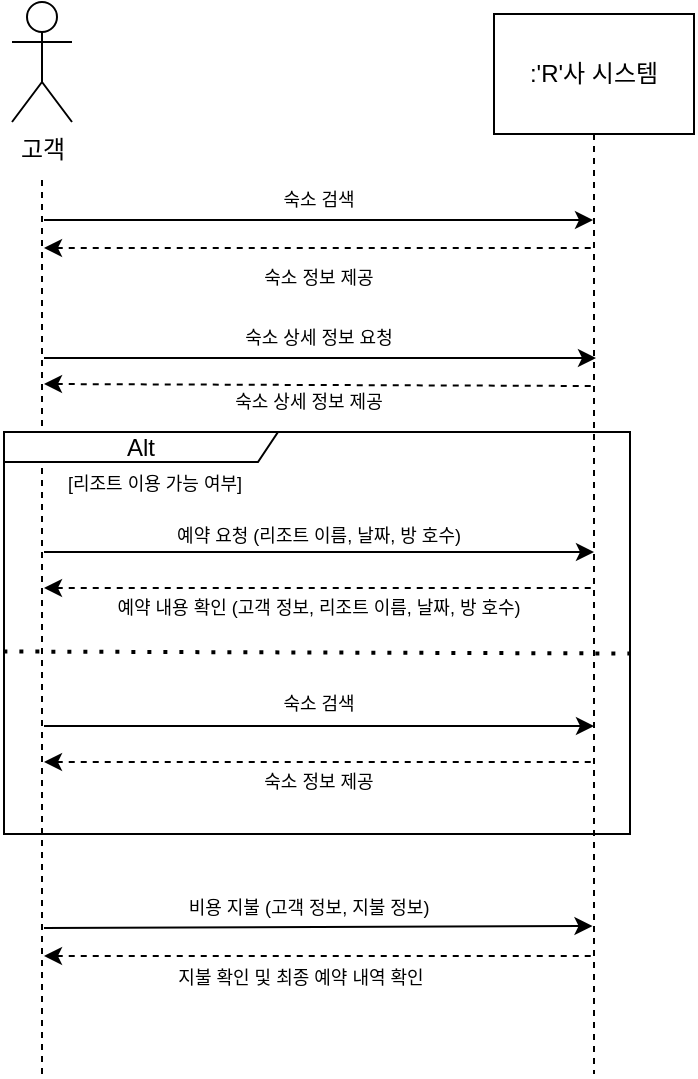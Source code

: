 <mxfile version="21.3.7" type="github">
  <diagram name="Page-1" id="2YBvvXClWsGukQMizWep">
    <mxGraphModel dx="500" dy="277" grid="1" gridSize="10" guides="1" tooltips="1" connect="1" arrows="1" fold="1" page="1" pageScale="1" pageWidth="850" pageHeight="1100" math="0" shadow="0">
      <root>
        <mxCell id="0" />
        <mxCell id="1" parent="0" />
        <mxCell id="OeKNVEEBHDEB7mtfJP_2-1" value="고객" style="shape=umlActor;verticalLabelPosition=bottom;verticalAlign=top;html=1;outlineConnect=0;" vertex="1" parent="1">
          <mxGeometry x="184" y="344" width="30" height="60" as="geometry" />
        </mxCell>
        <mxCell id="OeKNVEEBHDEB7mtfJP_2-3" value="" style="endArrow=none;dashed=1;html=1;rounded=0;" edge="1" parent="1">
          <mxGeometry width="50" height="50" relative="1" as="geometry">
            <mxPoint x="199" y="880" as="sourcePoint" />
            <mxPoint x="199" y="430" as="targetPoint" />
          </mxGeometry>
        </mxCell>
        <mxCell id="OeKNVEEBHDEB7mtfJP_2-4" value=":&#39;R&#39;사 시스템" style="shape=umlLifeline;perimeter=lifelinePerimeter;whiteSpace=wrap;html=1;container=0;dropTarget=0;collapsible=0;recursiveResize=0;outlineConnect=0;portConstraint=eastwest;newEdgeStyle={&quot;edgeStyle&quot;:&quot;elbowEdgeStyle&quot;,&quot;elbow&quot;:&quot;vertical&quot;,&quot;curved&quot;:0,&quot;rounded&quot;:0};size=60;" vertex="1" parent="1">
          <mxGeometry x="425" y="350" width="100" height="530" as="geometry" />
        </mxCell>
        <mxCell id="OeKNVEEBHDEB7mtfJP_2-6" value="" style="endArrow=classic;html=1;rounded=0;" edge="1" parent="1">
          <mxGeometry width="50" height="50" relative="1" as="geometry">
            <mxPoint x="200" y="453" as="sourcePoint" />
            <mxPoint x="474.5" y="453.0" as="targetPoint" />
          </mxGeometry>
        </mxCell>
        <mxCell id="OeKNVEEBHDEB7mtfJP_2-7" value="" style="endArrow=none;html=1;rounded=0;dashed=1;endFill=0;startArrow=classic;startFill=1;" edge="1" parent="1">
          <mxGeometry width="50" height="50" relative="1" as="geometry">
            <mxPoint x="200" y="467" as="sourcePoint" />
            <mxPoint x="475" y="467" as="targetPoint" />
          </mxGeometry>
        </mxCell>
        <mxCell id="OeKNVEEBHDEB7mtfJP_2-8" value="" style="endArrow=classic;html=1;rounded=0;" edge="1" parent="1">
          <mxGeometry width="50" height="50" relative="1" as="geometry">
            <mxPoint x="200" y="522" as="sourcePoint" />
            <mxPoint x="476" y="522" as="targetPoint" />
          </mxGeometry>
        </mxCell>
        <mxCell id="OeKNVEEBHDEB7mtfJP_2-9" value="" style="endArrow=none;html=1;rounded=0;dashed=1;endFill=0;startArrow=classic;startFill=1;" edge="1" parent="1">
          <mxGeometry width="50" height="50" relative="1" as="geometry">
            <mxPoint x="200" y="535" as="sourcePoint" />
            <mxPoint x="475" y="536" as="targetPoint" />
          </mxGeometry>
        </mxCell>
        <mxCell id="OeKNVEEBHDEB7mtfJP_2-10" value="" style="endArrow=classic;html=1;rounded=0;" edge="1" parent="1">
          <mxGeometry width="50" height="50" relative="1" as="geometry">
            <mxPoint x="200" y="619" as="sourcePoint" />
            <mxPoint x="475" y="619" as="targetPoint" />
          </mxGeometry>
        </mxCell>
        <mxCell id="OeKNVEEBHDEB7mtfJP_2-11" value="" style="endArrow=none;html=1;rounded=0;dashed=1;endFill=0;startArrow=classic;startFill=1;" edge="1" parent="1">
          <mxGeometry width="50" height="50" relative="1" as="geometry">
            <mxPoint x="200" y="637" as="sourcePoint" />
            <mxPoint x="475" y="637" as="targetPoint" />
          </mxGeometry>
        </mxCell>
        <mxCell id="OeKNVEEBHDEB7mtfJP_2-12" value="숙소 검색" style="text;html=1;align=center;verticalAlign=middle;resizable=0;points=[];autosize=1;strokeColor=none;fillColor=none;fontSize=9;" vertex="1" parent="1">
          <mxGeometry x="301.5" y="428" width="70" height="30" as="geometry" />
        </mxCell>
        <mxCell id="OeKNVEEBHDEB7mtfJP_2-13" value="숙소 정보 제공" style="text;html=1;align=center;verticalAlign=middle;resizable=0;points=[];autosize=1;strokeColor=none;fillColor=none;fontSize=9;" vertex="1" parent="1">
          <mxGeometry x="291.5" y="467" width="90" height="30" as="geometry" />
        </mxCell>
        <mxCell id="OeKNVEEBHDEB7mtfJP_2-14" value="숙소 상세 정보 요청" style="text;html=1;align=center;verticalAlign=middle;resizable=0;points=[];autosize=1;strokeColor=none;fillColor=none;fontSize=9;" vertex="1" parent="1">
          <mxGeometry x="281.5" y="497" width="110" height="30" as="geometry" />
        </mxCell>
        <mxCell id="OeKNVEEBHDEB7mtfJP_2-15" value="숙소 상세 정보 제공" style="text;html=1;align=center;verticalAlign=middle;resizable=0;points=[];autosize=1;strokeColor=none;fillColor=none;fontSize=9;" vertex="1" parent="1">
          <mxGeometry x="277" y="529" width="110" height="30" as="geometry" />
        </mxCell>
        <mxCell id="OeKNVEEBHDEB7mtfJP_2-23" value="" style="endArrow=classic;html=1;rounded=0;" edge="1" parent="1">
          <mxGeometry width="50" height="50" relative="1" as="geometry">
            <mxPoint x="200" y="807" as="sourcePoint" />
            <mxPoint x="474.25" y="806" as="targetPoint" />
          </mxGeometry>
        </mxCell>
        <mxCell id="OeKNVEEBHDEB7mtfJP_2-24" value="" style="endArrow=none;html=1;rounded=0;dashed=1;endFill=0;startArrow=classic;startFill=1;" edge="1" parent="1">
          <mxGeometry width="50" height="50" relative="1" as="geometry">
            <mxPoint x="200" y="821" as="sourcePoint" />
            <mxPoint x="474.25" y="821" as="targetPoint" />
          </mxGeometry>
        </mxCell>
        <mxCell id="OeKNVEEBHDEB7mtfJP_2-25" value="비용 지불 (고객 정보, 지불 정보)" style="text;html=1;align=center;verticalAlign=middle;resizable=0;points=[];autosize=1;strokeColor=none;fillColor=none;fontSize=9;" vertex="1" parent="1">
          <mxGeometry x="247" y="782" width="170" height="30" as="geometry" />
        </mxCell>
        <mxCell id="OeKNVEEBHDEB7mtfJP_2-26" value="지불 확인 및 최종 예약 내역 확인" style="text;html=1;align=center;verticalAlign=middle;resizable=0;points=[];autosize=1;strokeColor=none;fillColor=none;fontSize=9;" vertex="1" parent="1">
          <mxGeometry x="243" y="817" width="170" height="30" as="geometry" />
        </mxCell>
        <mxCell id="OeKNVEEBHDEB7mtfJP_2-27" value="Alt" style="shape=umlFrame;whiteSpace=wrap;html=1;pointerEvents=0;recursiveResize=0;container=1;collapsible=0;width=137;height=15;" vertex="1" parent="1">
          <mxGeometry x="180" y="559" width="313" height="201" as="geometry" />
        </mxCell>
        <mxCell id="OeKNVEEBHDEB7mtfJP_2-29" value="&lt;font style=&quot;font-size: 9px;&quot;&gt;[리조트 이용 가능 여부]&lt;/font&gt;" style="text;html=1;align=center;verticalAlign=middle;resizable=0;points=[];autosize=1;strokeColor=none;fillColor=none;" vertex="1" parent="OeKNVEEBHDEB7mtfJP_2-27">
          <mxGeometry x="10" y="10" width="130" height="30" as="geometry" />
        </mxCell>
        <mxCell id="OeKNVEEBHDEB7mtfJP_2-21" value="예약 요청 (리조트 이름, 날짜, 방 호수)" style="text;html=1;align=center;verticalAlign=middle;resizable=0;points=[];autosize=1;strokeColor=none;fillColor=none;fontSize=9;" vertex="1" parent="OeKNVEEBHDEB7mtfJP_2-27">
          <mxGeometry x="61.5" y="37" width="190" height="30" as="geometry" />
        </mxCell>
        <mxCell id="OeKNVEEBHDEB7mtfJP_2-30" value="예약 내용 확인 (고객 정보, 리조트 이름, 날짜, 방 호수)" style="text;html=1;align=center;verticalAlign=middle;resizable=0;points=[];autosize=1;strokeColor=none;fillColor=none;fontSize=9;" vertex="1" parent="OeKNVEEBHDEB7mtfJP_2-27">
          <mxGeometry x="26.5" y="73" width="260" height="30" as="geometry" />
        </mxCell>
        <mxCell id="OeKNVEEBHDEB7mtfJP_2-31" value="" style="endArrow=classic;html=1;rounded=0;" edge="1" parent="OeKNVEEBHDEB7mtfJP_2-27">
          <mxGeometry width="50" height="50" relative="1" as="geometry">
            <mxPoint x="20" y="147" as="sourcePoint" />
            <mxPoint x="295" y="147" as="targetPoint" />
          </mxGeometry>
        </mxCell>
        <mxCell id="OeKNVEEBHDEB7mtfJP_2-32" value="" style="endArrow=none;html=1;rounded=0;dashed=1;endFill=0;startArrow=classic;startFill=1;" edge="1" parent="OeKNVEEBHDEB7mtfJP_2-27">
          <mxGeometry width="50" height="50" relative="1" as="geometry">
            <mxPoint x="20" y="165" as="sourcePoint" />
            <mxPoint x="295" y="165" as="targetPoint" />
          </mxGeometry>
        </mxCell>
        <mxCell id="OeKNVEEBHDEB7mtfJP_2-33" value="숙소 검색" style="text;html=1;align=center;verticalAlign=middle;resizable=0;points=[];autosize=1;strokeColor=none;fillColor=none;fontSize=9;" vertex="1" parent="OeKNVEEBHDEB7mtfJP_2-27">
          <mxGeometry x="121.5" y="121" width="70" height="30" as="geometry" />
        </mxCell>
        <mxCell id="OeKNVEEBHDEB7mtfJP_2-34" value="숙소 정보 제공" style="text;html=1;align=center;verticalAlign=middle;resizable=0;points=[];autosize=1;strokeColor=none;fillColor=none;fontSize=9;" vertex="1" parent="OeKNVEEBHDEB7mtfJP_2-27">
          <mxGeometry x="111.5" y="160" width="90" height="30" as="geometry" />
        </mxCell>
        <mxCell id="OeKNVEEBHDEB7mtfJP_2-35" value="" style="endArrow=none;dashed=1;html=1;dashPattern=1 3;strokeWidth=2;rounded=0;entryX=0.999;entryY=0.556;entryDx=0;entryDy=0;entryPerimeter=0;exitX=-0.001;exitY=0.551;exitDx=0;exitDy=0;exitPerimeter=0;" edge="1" parent="1">
          <mxGeometry width="50" height="50" relative="1" as="geometry">
            <mxPoint x="179.687" y="668.751" as="sourcePoint" />
            <mxPoint x="492.687" y="669.756" as="targetPoint" />
          </mxGeometry>
        </mxCell>
      </root>
    </mxGraphModel>
  </diagram>
</mxfile>
